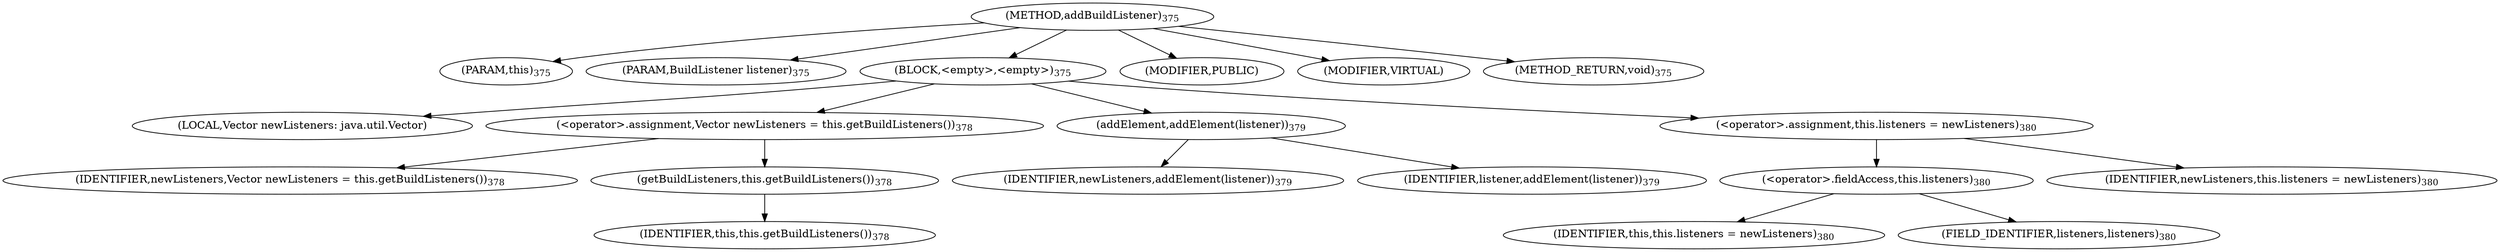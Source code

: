 digraph "addBuildListener" {  
"701" [label = <(METHOD,addBuildListener)<SUB>375</SUB>> ]
"22" [label = <(PARAM,this)<SUB>375</SUB>> ]
"702" [label = <(PARAM,BuildListener listener)<SUB>375</SUB>> ]
"703" [label = <(BLOCK,&lt;empty&gt;,&lt;empty&gt;)<SUB>375</SUB>> ]
"704" [label = <(LOCAL,Vector newListeners: java.util.Vector)> ]
"705" [label = <(&lt;operator&gt;.assignment,Vector newListeners = this.getBuildListeners())<SUB>378</SUB>> ]
"706" [label = <(IDENTIFIER,newListeners,Vector newListeners = this.getBuildListeners())<SUB>378</SUB>> ]
"707" [label = <(getBuildListeners,this.getBuildListeners())<SUB>378</SUB>> ]
"21" [label = <(IDENTIFIER,this,this.getBuildListeners())<SUB>378</SUB>> ]
"708" [label = <(addElement,addElement(listener))<SUB>379</SUB>> ]
"709" [label = <(IDENTIFIER,newListeners,addElement(listener))<SUB>379</SUB>> ]
"710" [label = <(IDENTIFIER,listener,addElement(listener))<SUB>379</SUB>> ]
"711" [label = <(&lt;operator&gt;.assignment,this.listeners = newListeners)<SUB>380</SUB>> ]
"712" [label = <(&lt;operator&gt;.fieldAccess,this.listeners)<SUB>380</SUB>> ]
"713" [label = <(IDENTIFIER,this,this.listeners = newListeners)<SUB>380</SUB>> ]
"714" [label = <(FIELD_IDENTIFIER,listeners,listeners)<SUB>380</SUB>> ]
"715" [label = <(IDENTIFIER,newListeners,this.listeners = newListeners)<SUB>380</SUB>> ]
"716" [label = <(MODIFIER,PUBLIC)> ]
"717" [label = <(MODIFIER,VIRTUAL)> ]
"718" [label = <(METHOD_RETURN,void)<SUB>375</SUB>> ]
  "701" -> "22" 
  "701" -> "702" 
  "701" -> "703" 
  "701" -> "716" 
  "701" -> "717" 
  "701" -> "718" 
  "703" -> "704" 
  "703" -> "705" 
  "703" -> "708" 
  "703" -> "711" 
  "705" -> "706" 
  "705" -> "707" 
  "707" -> "21" 
  "708" -> "709" 
  "708" -> "710" 
  "711" -> "712" 
  "711" -> "715" 
  "712" -> "713" 
  "712" -> "714" 
}
